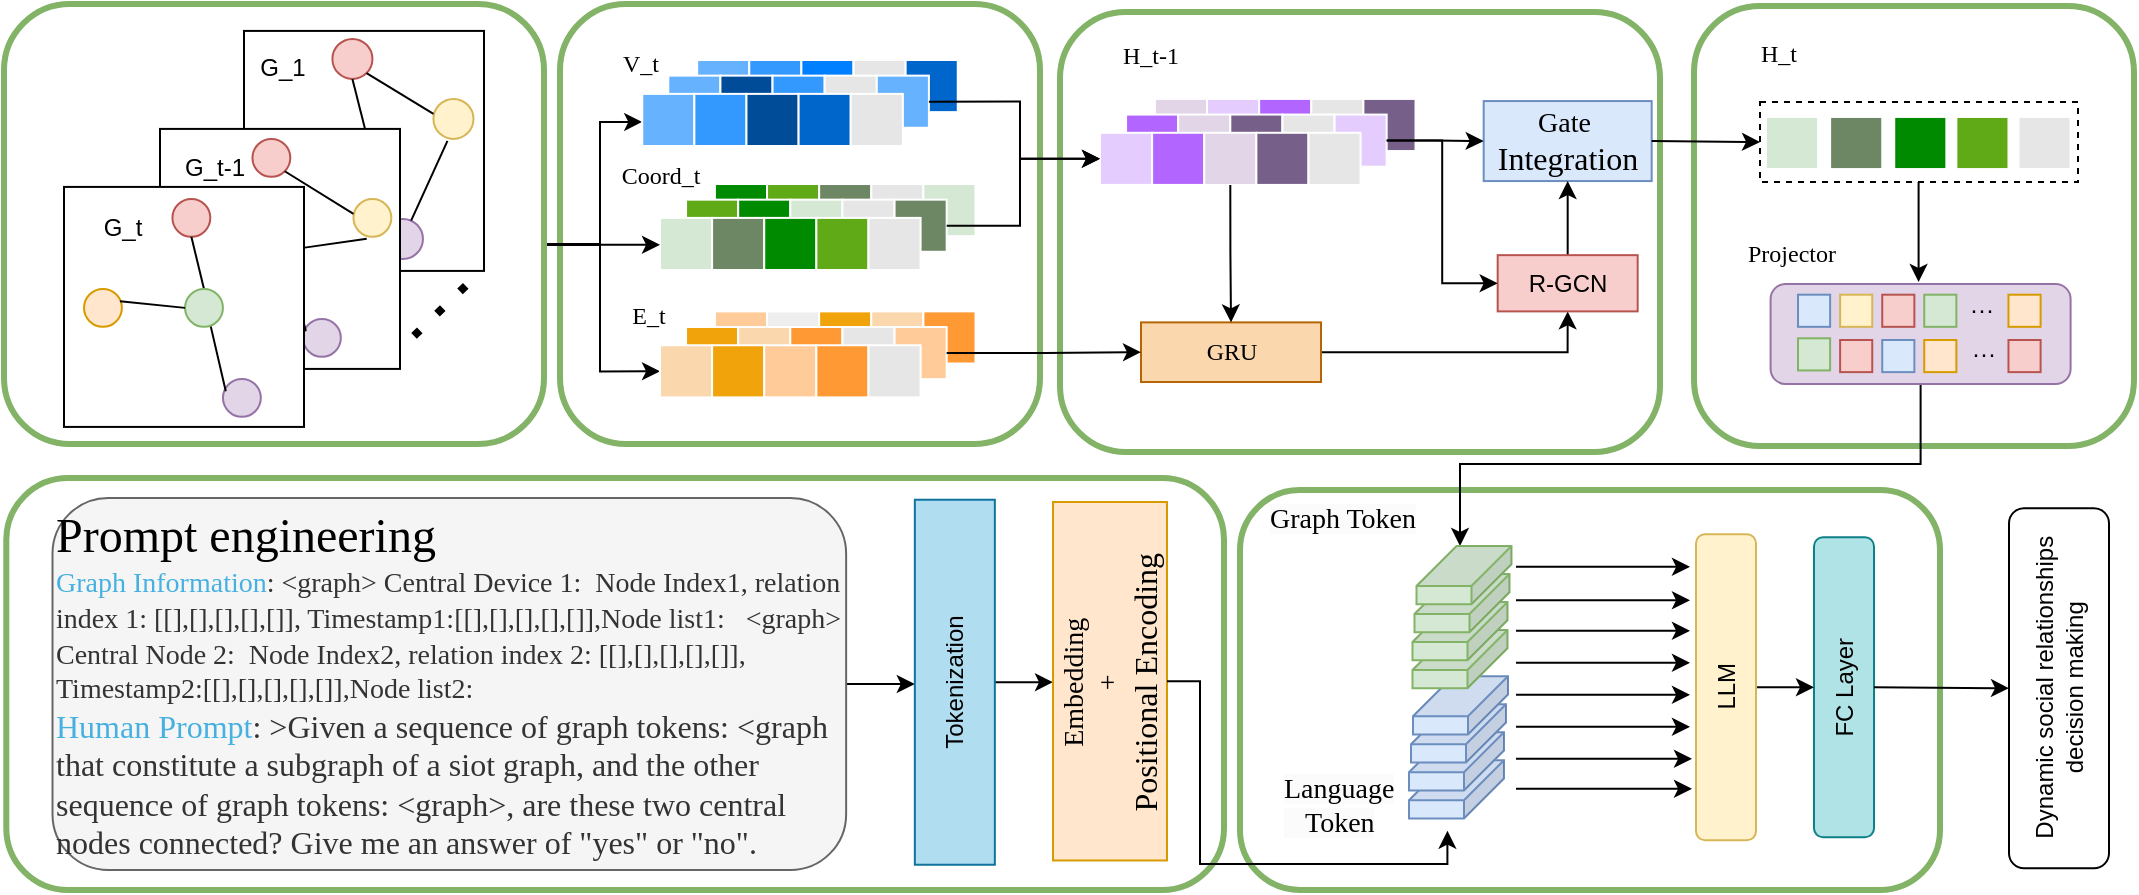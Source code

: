 <mxfile version="26.0.6">
  <diagram name="第 1 页 的副本" id="0khR38rxfHfIl87mFsRr">
    <mxGraphModel dx="2291" dy="1588" grid="0" gridSize="10" guides="1" tooltips="1" connect="1" arrows="1" fold="1" page="1" pageScale="1" pageWidth="1169" pageHeight="827" background="#ffffff" math="0" shadow="0">
      <root>
        <mxCell id="vZTbQPiU3WBW6ycrlbHg-0" />
        <mxCell id="vZTbQPiU3WBW6ycrlbHg-1" parent="vZTbQPiU3WBW6ycrlbHg-0" />
        <mxCell id="27Euwgu-JXWtEfiwbm5T-0" value="" style="shape=cube;whiteSpace=wrap;html=1;boundedLbl=1;backgroundOutline=1;darkOpacity=0.05;darkOpacity2=0.1;flipH=1;fillColor=#dae8fc;strokeColor=#6c8ebf;" vertex="1" parent="vZTbQPiU3WBW6ycrlbHg-1">
          <mxGeometry x="-415.5" y="-201.88" width="47.5" height="29.12" as="geometry" />
        </mxCell>
        <mxCell id="27Euwgu-JXWtEfiwbm5T-1" value="" style="shape=cube;whiteSpace=wrap;html=1;boundedLbl=1;backgroundOutline=1;darkOpacity=0.05;darkOpacity2=0.1;flipH=1;fillColor=#dae8fc;strokeColor=#6c8ebf;" vertex="1" parent="vZTbQPiU3WBW6ycrlbHg-1">
          <mxGeometry x="-415.5" y="-215.88" width="47.5" height="29.12" as="geometry" />
        </mxCell>
        <mxCell id="27Euwgu-JXWtEfiwbm5T-2" value="" style="shape=cube;whiteSpace=wrap;html=1;boundedLbl=1;backgroundOutline=1;darkOpacity=0.05;darkOpacity2=0.1;flipH=1;fillColor=#dae8fc;strokeColor=#6c8ebf;" vertex="1" parent="vZTbQPiU3WBW6ycrlbHg-1">
          <mxGeometry x="-414.5" y="-229.88" width="47.5" height="29.12" as="geometry" />
        </mxCell>
        <mxCell id="27Euwgu-JXWtEfiwbm5T-3" value="" style="shape=cube;whiteSpace=wrap;html=1;boundedLbl=1;backgroundOutline=1;darkOpacity=0.05;darkOpacity2=0.1;flipH=1;fillColor=#dae8fc;strokeColor=#6c8ebf;" vertex="1" parent="vZTbQPiU3WBW6ycrlbHg-1">
          <mxGeometry x="-413.5" y="-243.88" width="47.5" height="29.12" as="geometry" />
        </mxCell>
        <mxCell id="27Euwgu-JXWtEfiwbm5T-4" value="" style="rounded=1;whiteSpace=wrap;html=1;fillColor=none;strokeColor=#82b366;strokeWidth=3;" vertex="1" parent="vZTbQPiU3WBW6ycrlbHg-1">
          <mxGeometry x="-500" y="-337" width="350" height="200" as="geometry" />
        </mxCell>
        <mxCell id="27Euwgu-JXWtEfiwbm5T-5" value="" style="shape=cube;whiteSpace=wrap;html=1;boundedLbl=1;backgroundOutline=1;darkOpacity=0.05;darkOpacity2=0.1;flipH=1;fillColor=#d5e8d4;strokeColor=#82b366;" vertex="1" parent="vZTbQPiU3WBW6ycrlbHg-1">
          <mxGeometry x="-413.75" y="-267" width="47.5" height="29.12" as="geometry" />
        </mxCell>
        <mxCell id="27Euwgu-JXWtEfiwbm5T-6" value="" style="shape=cube;whiteSpace=wrap;html=1;boundedLbl=1;backgroundOutline=1;darkOpacity=0.05;darkOpacity2=0.1;flipH=1;fillColor=#d5e8d4;strokeColor=#82b366;" vertex="1" parent="vZTbQPiU3WBW6ycrlbHg-1">
          <mxGeometry x="-413.75" y="-281" width="47.5" height="29.12" as="geometry" />
        </mxCell>
        <mxCell id="27Euwgu-JXWtEfiwbm5T-7" value="" style="shape=cube;whiteSpace=wrap;html=1;boundedLbl=1;backgroundOutline=1;darkOpacity=0.05;darkOpacity2=0.1;flipH=1;fillColor=#d5e8d4;strokeColor=#82b366;" vertex="1" parent="vZTbQPiU3WBW6ycrlbHg-1">
          <mxGeometry x="-412.75" y="-295" width="47.5" height="29.12" as="geometry" />
        </mxCell>
        <mxCell id="27Euwgu-JXWtEfiwbm5T-8" value="" style="rounded=1;whiteSpace=wrap;html=1;fillColor=none;strokeColor=#82b366;strokeWidth=3;" vertex="1" parent="vZTbQPiU3WBW6ycrlbHg-1">
          <mxGeometry x="-273" y="-579" width="220" height="220" as="geometry" />
        </mxCell>
        <mxCell id="27Euwgu-JXWtEfiwbm5T-9" value="" style="rounded=1;whiteSpace=wrap;html=1;fillColor=none;strokeColor=#82b366;strokeWidth=3;" vertex="1" parent="vZTbQPiU3WBW6ycrlbHg-1">
          <mxGeometry x="-590" y="-576" width="300" height="220" as="geometry" />
        </mxCell>
        <mxCell id="27Euwgu-JXWtEfiwbm5T-10" value="" style="rounded=1;whiteSpace=wrap;html=1;fillColor=none;strokeColor=#82b366;strokeWidth=3;" vertex="1" parent="vZTbQPiU3WBW6ycrlbHg-1">
          <mxGeometry x="-840" y="-580" width="240" height="220" as="geometry" />
        </mxCell>
        <mxCell id="27Euwgu-JXWtEfiwbm5T-11" value="" style="rounded=0;whiteSpace=wrap;html=1;dashed=1;" vertex="1" parent="vZTbQPiU3WBW6ycrlbHg-1">
          <mxGeometry x="-240" y="-531" width="159" height="40" as="geometry" />
        </mxCell>
        <mxCell id="27Euwgu-JXWtEfiwbm5T-12" value="" style="rounded=1;whiteSpace=wrap;html=1;fillColor=none;strokeColor=#82b366;strokeWidth=3;" vertex="1" parent="vZTbQPiU3WBW6ycrlbHg-1">
          <mxGeometry x="-1116.85" y="-343" width="608.85" height="206" as="geometry" />
        </mxCell>
        <mxCell id="27Euwgu-JXWtEfiwbm5T-13" style="edgeStyle=orthogonalEdgeStyle;rounded=0;orthogonalLoop=1;jettySize=auto;html=1;exitX=1;exitY=0.5;exitDx=0;exitDy=0;entryX=0;entryY=0.5;entryDx=0;entryDy=0;" edge="1" parent="vZTbQPiU3WBW6ycrlbHg-1">
          <mxGeometry relative="1" as="geometry">
            <mxPoint x="-848" y="-459.51" as="sourcePoint" />
            <mxPoint x="-798.88" y="-521.03" as="targetPoint" />
            <Array as="points">
              <mxPoint x="-820" y="-459" />
              <mxPoint x="-820" y="-521" />
            </Array>
          </mxGeometry>
        </mxCell>
        <mxCell id="27Euwgu-JXWtEfiwbm5T-14" style="edgeStyle=orthogonalEdgeStyle;rounded=0;orthogonalLoop=1;jettySize=auto;html=1;exitX=1;exitY=0.5;exitDx=0;exitDy=0;entryX=0;entryY=0.5;entryDx=0;entryDy=0;" edge="1" parent="vZTbQPiU3WBW6ycrlbHg-1" source="27Euwgu-JXWtEfiwbm5T-15" target="27Euwgu-JXWtEfiwbm5T-137">
          <mxGeometry relative="1" as="geometry">
            <Array as="points">
              <mxPoint x="-848" y="-460" />
              <mxPoint x="-820" y="-460" />
              <mxPoint x="-820" y="-396" />
            </Array>
          </mxGeometry>
        </mxCell>
        <mxCell id="27Euwgu-JXWtEfiwbm5T-15" value="" style="rounded=1;whiteSpace=wrap;html=1;fillColor=none;strokeColor=#82b366;strokeWidth=3;" vertex="1" parent="vZTbQPiU3WBW6ycrlbHg-1">
          <mxGeometry x="-1118" y="-580" width="270" height="220" as="geometry" />
        </mxCell>
        <mxCell id="27Euwgu-JXWtEfiwbm5T-16" value="&lt;font face=&quot;Times New Roman&quot;&gt;Coord_t&lt;/font&gt;" style="text;html=1;align=center;verticalAlign=middle;resizable=0;points=[];autosize=1;strokeColor=none;fillColor=none;" vertex="1" parent="vZTbQPiU3WBW6ycrlbHg-1">
          <mxGeometry x="-820" y="-509" width="60" height="30" as="geometry" />
        </mxCell>
        <mxCell id="27Euwgu-JXWtEfiwbm5T-17" value="&lt;font style=&quot;font-size: 14px;&quot; face=&quot;Times New Roman&quot;&gt;Gate&amp;nbsp;&lt;/font&gt;&lt;div&gt;&lt;font size=&quot;3&quot; face=&quot;Times New Roman&quot;&gt;Integration&lt;/font&gt;&lt;/div&gt;" style="rounded=0;whiteSpace=wrap;html=1;fillColor=#dae8fc;strokeColor=#6c8ebf;" vertex="1" parent="vZTbQPiU3WBW6ycrlbHg-1">
          <mxGeometry x="-378.16" y="-531.47" width="84" height="40" as="geometry" />
        </mxCell>
        <mxCell id="27Euwgu-JXWtEfiwbm5T-18" style="edgeStyle=orthogonalEdgeStyle;rounded=0;orthogonalLoop=1;jettySize=auto;html=1;exitX=1;exitY=0.5;exitDx=0;exitDy=0;entryX=0.5;entryY=1;entryDx=0;entryDy=0;" edge="1" parent="vZTbQPiU3WBW6ycrlbHg-1" source="27Euwgu-JXWtEfiwbm5T-19" target="27Euwgu-JXWtEfiwbm5T-61">
          <mxGeometry relative="1" as="geometry" />
        </mxCell>
        <mxCell id="27Euwgu-JXWtEfiwbm5T-19" value="&lt;font face=&quot;Times New Roman&quot;&gt;GRU&lt;/font&gt;" style="rounded=0;whiteSpace=wrap;html=1;fillColor=#fad7ac;strokeColor=#b46504;" vertex="1" parent="vZTbQPiU3WBW6ycrlbHg-1">
          <mxGeometry x="-549.5" y="-420.81" width="90" height="29.81" as="geometry" />
        </mxCell>
        <mxCell id="27Euwgu-JXWtEfiwbm5T-20" value="" style="group" vertex="1" connectable="0" parent="vZTbQPiU3WBW6ycrlbHg-1">
          <mxGeometry x="-1000" y="-562.54" width="120" height="210" as="geometry" />
        </mxCell>
        <mxCell id="27Euwgu-JXWtEfiwbm5T-21" value="" style="rounded=0;whiteSpace=wrap;html=1;" vertex="1" parent="27Euwgu-JXWtEfiwbm5T-20">
          <mxGeometry x="2" y="-4" width="120" height="120" as="geometry" />
        </mxCell>
        <mxCell id="27Euwgu-JXWtEfiwbm5T-22" value="" style="ellipse;whiteSpace=wrap;html=1;aspect=fixed;fillColor=#ffe6cc;strokeColor=#d79b00;" vertex="1" parent="27Euwgu-JXWtEfiwbm5T-20">
          <mxGeometry x="2" y="45" width="20" height="20" as="geometry" />
        </mxCell>
        <mxCell id="27Euwgu-JXWtEfiwbm5T-23" value="" style="ellipse;whiteSpace=wrap;html=1;aspect=fixed;fillColor=#e1d5e7;strokeColor=#9673a6;" vertex="1" parent="27Euwgu-JXWtEfiwbm5T-20">
          <mxGeometry x="71.474" y="90" width="20" height="20" as="geometry" />
        </mxCell>
        <mxCell id="27Euwgu-JXWtEfiwbm5T-24" value="" style="ellipse;whiteSpace=wrap;html=1;aspect=fixed;fillColor=#fff2cc;strokeColor=#d6b656;" vertex="1" parent="27Euwgu-JXWtEfiwbm5T-20">
          <mxGeometry x="96.737" y="30" width="20" height="20" as="geometry" />
        </mxCell>
        <mxCell id="27Euwgu-JXWtEfiwbm5T-25" value="" style="ellipse;whiteSpace=wrap;html=1;aspect=fixed;fillColor=#f8cecc;strokeColor=#b85450;" vertex="1" parent="27Euwgu-JXWtEfiwbm5T-20">
          <mxGeometry x="46.211" width="20" height="20" as="geometry" />
        </mxCell>
        <mxCell id="27Euwgu-JXWtEfiwbm5T-26" value="" style="endArrow=none;html=1;rounded=0;exitX=0.35;exitY=1.05;exitDx=0;exitDy=0;exitPerimeter=0;" edge="1" parent="27Euwgu-JXWtEfiwbm5T-20" source="27Euwgu-JXWtEfiwbm5T-24" target="27Euwgu-JXWtEfiwbm5T-23">
          <mxGeometry width="50" height="50" relative="1" as="geometry">
            <mxPoint x="100.526" y="55.5" as="sourcePoint" />
            <mxPoint x="147.263" y="52.5" as="targetPoint" />
          </mxGeometry>
        </mxCell>
        <mxCell id="27Euwgu-JXWtEfiwbm5T-27" value="" style="endArrow=none;html=1;rounded=0;exitX=1;exitY=1;exitDx=0;exitDy=0;" edge="1" parent="27Euwgu-JXWtEfiwbm5T-20" source="27Euwgu-JXWtEfiwbm5T-25">
          <mxGeometry width="50" height="50" relative="1" as="geometry">
            <mxPoint x="115.684" y="90" as="sourcePoint" />
            <mxPoint x="96.737" y="37.5" as="targetPoint" />
          </mxGeometry>
        </mxCell>
        <mxCell id="27Euwgu-JXWtEfiwbm5T-28" value="" style="endArrow=none;html=1;rounded=0;exitX=1;exitY=0.5;exitDx=0;exitDy=0;entryX=0.075;entryY=0.325;entryDx=0;entryDy=0;entryPerimeter=0;" edge="1" parent="27Euwgu-JXWtEfiwbm5T-20" source="27Euwgu-JXWtEfiwbm5T-22" target="27Euwgu-JXWtEfiwbm5T-23">
          <mxGeometry width="50" height="50" relative="1" as="geometry">
            <mxPoint x="115.684" y="90" as="sourcePoint" />
            <mxPoint x="147.263" y="52.5" as="targetPoint" />
          </mxGeometry>
        </mxCell>
        <mxCell id="27Euwgu-JXWtEfiwbm5T-29" value="" style="ellipse;whiteSpace=wrap;html=1;aspect=fixed;fillColor=#d5e8d4;strokeColor=#82b366;" vertex="1" parent="27Euwgu-JXWtEfiwbm5T-20">
          <mxGeometry x="52.526" y="45" width="20" height="20" as="geometry" />
        </mxCell>
        <mxCell id="27Euwgu-JXWtEfiwbm5T-30" value="" style="endArrow=none;html=1;rounded=0;exitX=0.5;exitY=1;exitDx=0;exitDy=0;entryX=0.5;entryY=0;entryDx=0;entryDy=0;" edge="1" parent="27Euwgu-JXWtEfiwbm5T-20" source="27Euwgu-JXWtEfiwbm5T-25" target="27Euwgu-JXWtEfiwbm5T-29">
          <mxGeometry width="50" height="50" relative="1" as="geometry">
            <mxPoint x="52.526" y="210" as="sourcePoint" />
            <mxPoint x="84.105" y="172.5" as="targetPoint" />
          </mxGeometry>
        </mxCell>
        <mxCell id="27Euwgu-JXWtEfiwbm5T-31" value="G_1" style="text;html=1;align=center;verticalAlign=middle;resizable=0;points=[];autosize=1;strokeColor=none;fillColor=none;" vertex="1" parent="27Euwgu-JXWtEfiwbm5T-20">
          <mxGeometry x="-3.79" width="50" height="30" as="geometry" />
        </mxCell>
        <mxCell id="27Euwgu-JXWtEfiwbm5T-32" value="" style="group" vertex="1" connectable="0" parent="vZTbQPiU3WBW6ycrlbHg-1">
          <mxGeometry x="-1040" y="-512.54" width="139.47" height="159.47" as="geometry" />
        </mxCell>
        <mxCell id="27Euwgu-JXWtEfiwbm5T-33" value="" style="rounded=0;whiteSpace=wrap;html=1;" vertex="1" parent="27Euwgu-JXWtEfiwbm5T-32">
          <mxGeometry y="-5" width="120" height="120" as="geometry" />
        </mxCell>
        <mxCell id="27Euwgu-JXWtEfiwbm5T-34" value="" style="ellipse;whiteSpace=wrap;html=1;aspect=fixed;fillColor=#e1d5e7;strokeColor=#9673a6;" vertex="1" parent="27Euwgu-JXWtEfiwbm5T-32">
          <mxGeometry x="71.474" y="90" width="18.947" height="18.947" as="geometry" />
        </mxCell>
        <mxCell id="27Euwgu-JXWtEfiwbm5T-35" value="" style="ellipse;whiteSpace=wrap;html=1;aspect=fixed;fillColor=#fff2cc;strokeColor=#d6b656;" vertex="1" parent="27Euwgu-JXWtEfiwbm5T-32">
          <mxGeometry x="96.737" y="30" width="18.947" height="18.947" as="geometry" />
        </mxCell>
        <mxCell id="27Euwgu-JXWtEfiwbm5T-36" value="" style="ellipse;whiteSpace=wrap;html=1;aspect=fixed;fillColor=#f8cecc;strokeColor=#b85450;" vertex="1" parent="27Euwgu-JXWtEfiwbm5T-32">
          <mxGeometry x="46.211" width="18.947" height="18.947" as="geometry" />
        </mxCell>
        <mxCell id="27Euwgu-JXWtEfiwbm5T-37" value="" style="endArrow=none;html=1;rounded=0;exitX=0.35;exitY=1.05;exitDx=0;exitDy=0;exitPerimeter=0;entryX=1;entryY=0.5;entryDx=0;entryDy=0;" edge="1" parent="27Euwgu-JXWtEfiwbm5T-32" source="27Euwgu-JXWtEfiwbm5T-35" target="27Euwgu-JXWtEfiwbm5T-40">
          <mxGeometry width="50" height="50" relative="1" as="geometry">
            <mxPoint x="100.526" y="55.5" as="sourcePoint" />
            <mxPoint x="147.263" y="52.5" as="targetPoint" />
          </mxGeometry>
        </mxCell>
        <mxCell id="27Euwgu-JXWtEfiwbm5T-38" value="" style="endArrow=none;html=1;rounded=0;exitX=1;exitY=1;exitDx=0;exitDy=0;" edge="1" parent="27Euwgu-JXWtEfiwbm5T-32" source="27Euwgu-JXWtEfiwbm5T-36">
          <mxGeometry width="50" height="50" relative="1" as="geometry">
            <mxPoint x="115.684" y="90" as="sourcePoint" />
            <mxPoint x="96.737" y="37.5" as="targetPoint" />
          </mxGeometry>
        </mxCell>
        <mxCell id="27Euwgu-JXWtEfiwbm5T-39" value="" style="endArrow=none;html=1;rounded=0;exitX=0.675;exitY=0.975;exitDx=0;exitDy=0;entryX=0.075;entryY=0.325;entryDx=0;entryDy=0;entryPerimeter=0;exitPerimeter=0;" edge="1" parent="27Euwgu-JXWtEfiwbm5T-32" source="27Euwgu-JXWtEfiwbm5T-40" target="27Euwgu-JXWtEfiwbm5T-34">
          <mxGeometry width="50" height="50" relative="1" as="geometry">
            <mxPoint x="115.684" y="90" as="sourcePoint" />
            <mxPoint x="147.263" y="52.5" as="targetPoint" />
          </mxGeometry>
        </mxCell>
        <mxCell id="27Euwgu-JXWtEfiwbm5T-40" value="" style="ellipse;whiteSpace=wrap;html=1;aspect=fixed;fillColor=#d5e8d4;strokeColor=#82b366;" vertex="1" parent="27Euwgu-JXWtEfiwbm5T-32">
          <mxGeometry x="52.526" y="45" width="18.947" height="18.947" as="geometry" />
        </mxCell>
        <mxCell id="27Euwgu-JXWtEfiwbm5T-41" value="G_t-1" style="text;html=1;align=center;verticalAlign=middle;resizable=0;points=[];autosize=1;strokeColor=none;fillColor=none;" vertex="1" parent="27Euwgu-JXWtEfiwbm5T-32">
          <mxGeometry x="2.0" width="50" height="30" as="geometry" />
        </mxCell>
        <mxCell id="27Euwgu-JXWtEfiwbm5T-42" value="" style="rounded=0;whiteSpace=wrap;html=1;" vertex="1" parent="vZTbQPiU3WBW6ycrlbHg-1">
          <mxGeometry x="-1088" y="-488.54" width="120" height="120" as="geometry" />
        </mxCell>
        <mxCell id="27Euwgu-JXWtEfiwbm5T-43" value="" style="ellipse;whiteSpace=wrap;html=1;aspect=fixed;fillColor=#ffe6cc;strokeColor=#d79b00;" vertex="1" parent="vZTbQPiU3WBW6ycrlbHg-1">
          <mxGeometry x="-1078" y="-437.54" width="18.947" height="18.947" as="geometry" />
        </mxCell>
        <mxCell id="27Euwgu-JXWtEfiwbm5T-44" value="" style="ellipse;whiteSpace=wrap;html=1;aspect=fixed;fillColor=#e1d5e7;strokeColor=#9673a6;" vertex="1" parent="vZTbQPiU3WBW6ycrlbHg-1">
          <mxGeometry x="-1008.526" y="-392.54" width="18.947" height="18.947" as="geometry" />
        </mxCell>
        <mxCell id="27Euwgu-JXWtEfiwbm5T-45" value="" style="ellipse;whiteSpace=wrap;html=1;aspect=fixed;fillColor=#f8cecc;strokeColor=#b85450;" vertex="1" parent="vZTbQPiU3WBW6ycrlbHg-1">
          <mxGeometry x="-1033.789" y="-482.54" width="18.947" height="18.947" as="geometry" />
        </mxCell>
        <mxCell id="27Euwgu-JXWtEfiwbm5T-46" value="" style="endArrow=none;html=1;rounded=0;exitX=0.5;exitY=1;exitDx=0;exitDy=0;entryX=0.5;entryY=0;entryDx=0;entryDy=0;" edge="1" parent="vZTbQPiU3WBW6ycrlbHg-1" source="27Euwgu-JXWtEfiwbm5T-45" target="27Euwgu-JXWtEfiwbm5T-48">
          <mxGeometry width="50" height="50" relative="1" as="geometry">
            <mxPoint x="-964.316" y="-392.54" as="sourcePoint" />
            <mxPoint x="-1018" y="-442.54" as="targetPoint" />
          </mxGeometry>
        </mxCell>
        <mxCell id="27Euwgu-JXWtEfiwbm5T-47" value="" style="endArrow=none;html=1;rounded=0;exitX=0.675;exitY=0.975;exitDx=0;exitDy=0;entryX=0.075;entryY=0.325;entryDx=0;entryDy=0;entryPerimeter=0;exitPerimeter=0;" edge="1" parent="vZTbQPiU3WBW6ycrlbHg-1" source="27Euwgu-JXWtEfiwbm5T-48" target="27Euwgu-JXWtEfiwbm5T-44">
          <mxGeometry width="50" height="50" relative="1" as="geometry">
            <mxPoint x="-964.316" y="-392.54" as="sourcePoint" />
            <mxPoint x="-932.737" y="-430.04" as="targetPoint" />
          </mxGeometry>
        </mxCell>
        <mxCell id="27Euwgu-JXWtEfiwbm5T-48" value="" style="ellipse;whiteSpace=wrap;html=1;aspect=fixed;fillColor=#d5e8d4;strokeColor=#82b366;" vertex="1" parent="vZTbQPiU3WBW6ycrlbHg-1">
          <mxGeometry x="-1027.474" y="-437.54" width="18.947" height="18.947" as="geometry" />
        </mxCell>
        <mxCell id="27Euwgu-JXWtEfiwbm5T-49" value="" style="endArrow=none;html=1;rounded=0;exitX=0.95;exitY=0.325;exitDx=0;exitDy=0;entryX=0;entryY=0.5;entryDx=0;entryDy=0;exitPerimeter=0;" edge="1" parent="vZTbQPiU3WBW6ycrlbHg-1" source="27Euwgu-JXWtEfiwbm5T-43" target="27Euwgu-JXWtEfiwbm5T-48">
          <mxGeometry width="50" height="50" relative="1" as="geometry">
            <mxPoint x="-1027.474" y="-272.54" as="sourcePoint" />
            <mxPoint x="-995.895" y="-310.04" as="targetPoint" />
          </mxGeometry>
        </mxCell>
        <mxCell id="27Euwgu-JXWtEfiwbm5T-50" value="G_t" style="text;html=1;align=center;verticalAlign=middle;resizable=0;points=[];autosize=1;strokeColor=none;fillColor=none;" vertex="1" parent="vZTbQPiU3WBW6ycrlbHg-1">
          <mxGeometry x="-1078.79" y="-482.54" width="40" height="30" as="geometry" />
        </mxCell>
        <mxCell id="27Euwgu-JXWtEfiwbm5T-51" value="" style="endArrow=none;dashed=1;html=1;dashPattern=1 3;strokeWidth=4;rounded=0;fontSize=14;" edge="1" parent="vZTbQPiU3WBW6ycrlbHg-1">
          <mxGeometry width="50" height="50" relative="1" as="geometry">
            <mxPoint x="-913" y="-414.08" as="sourcePoint" />
            <mxPoint x="-880" y="-446" as="targetPoint" />
          </mxGeometry>
        </mxCell>
        <mxCell id="27Euwgu-JXWtEfiwbm5T-52" style="edgeStyle=orthogonalEdgeStyle;rounded=0;orthogonalLoop=1;jettySize=auto;html=1;exitX=0.5;exitY=1;exitDx=0;exitDy=0;" edge="1" parent="vZTbQPiU3WBW6ycrlbHg-1" source="27Euwgu-JXWtEfiwbm5T-53">
          <mxGeometry relative="1" as="geometry">
            <mxPoint x="-390" y="-309" as="targetPoint" />
            <Array as="points">
              <mxPoint x="-160" y="-350" />
              <mxPoint x="-390" y="-350" />
            </Array>
          </mxGeometry>
        </mxCell>
        <mxCell id="27Euwgu-JXWtEfiwbm5T-53" value="" style="rounded=1;whiteSpace=wrap;html=1;fillColor=#e1d5e7;strokeColor=#9673a6;" vertex="1" parent="vZTbQPiU3WBW6ycrlbHg-1">
          <mxGeometry x="-234.7" y="-440" width="150" height="50" as="geometry" />
        </mxCell>
        <mxCell id="27Euwgu-JXWtEfiwbm5T-54" style="edgeStyle=orthogonalEdgeStyle;rounded=0;orthogonalLoop=1;jettySize=auto;html=1;exitX=1;exitY=0.5;exitDx=0;exitDy=0;entryX=0.5;entryY=0;entryDx=0;entryDy=0;" edge="1" parent="vZTbQPiU3WBW6ycrlbHg-1" source="27Euwgu-JXWtEfiwbm5T-55" target="27Euwgu-JXWtEfiwbm5T-57">
          <mxGeometry relative="1" as="geometry" />
        </mxCell>
        <mxCell id="27Euwgu-JXWtEfiwbm5T-55" value="&lt;p style=&quot;margin-top: 0pt; margin-bottom: 0pt; margin-left: 0in; direction: ltr; unicode-bidi: embed; word-break: normal;&quot;&gt;&lt;font style=&quot;font-size: 14px;&quot;&gt;&lt;font&gt;&lt;span style=&quot;font-family: &amp;quot;Times New Roman&amp;quot;; color: rgb(70, 177, 225);&quot;&gt;&lt;span style=&quot;color: rgb(0, 0, 0); font-size: 24px; text-wrap-mode: nowrap; background-color: transparent;&quot;&gt;Prompt&amp;nbsp;engineering&lt;/span&gt;&lt;/span&gt;&lt;/font&gt;&lt;/font&gt;&lt;/p&gt;&lt;p style=&quot;margin-top: 0pt; margin-bottom: 0pt; margin-left: 0in; direction: ltr; unicode-bidi: embed; word-break: normal;&quot;&gt;&lt;font style=&quot;font-size: 14px;&quot;&gt;&lt;font&gt;&lt;span style=&quot;font-family: &amp;quot;Times New Roman&amp;quot;; color: rgb(70, 177, 225);&quot;&gt;Graph Information&lt;/span&gt;&lt;span style=&quot;font-family: &amp;quot;Times New Roman&amp;quot;;&quot;&gt;: &amp;lt;graph&amp;gt; Central Device 1:&amp;nbsp;&amp;nbsp;Node Index1, relation index 1: [[],[],[],[],[]], Timestamp1:[[],[],[],[],[]],Node list1:&amp;nbsp;&amp;nbsp;&lt;/span&gt;&lt;span style=&quot;font-family: &amp;quot;Times New Roman&amp;quot;;&quot;&gt;&amp;nbsp;&lt;/span&gt;&lt;/font&gt;&lt;span style=&quot;font-family: &amp;quot;Times New Roman&amp;quot;;&quot;&gt;&amp;lt;graph&amp;gt; Central Node 2:&lt;/span&gt;&lt;span style=&quot;font-family: &amp;quot;Times New Roman&amp;quot;;&quot;&gt;&amp;nbsp;&lt;/span&gt;&lt;span style=&quot;font-family: &amp;quot;Times New Roman&amp;quot;;&quot;&gt;&amp;nbsp;&lt;/span&gt;&lt;span style=&quot;font-family: &amp;quot;Times New Roman&amp;quot;;&quot;&gt;Node Index2, relation index 2: [[],[],[],[],[]], Timestamp2:[[],[],[],[],[]],Node list2:&lt;/span&gt;&lt;span style=&quot;font-family: &amp;quot;Times New Roman&amp;quot;;&quot;&gt;&amp;nbsp;&lt;/span&gt;&lt;/font&gt;&lt;/p&gt;&lt;p style=&quot;margin-top: 0pt; margin-bottom: 0pt; margin-left: 0in; direction: ltr; unicode-bidi: embed; word-break: normal;&quot;&gt;&lt;font size=&quot;3&quot;&gt;&lt;span style=&quot;font-family: &amp;quot;Times New Roman&amp;quot;; color: rgb(70, 177, 225);&quot;&gt;Human Prompt&lt;/span&gt;&lt;span style=&quot;font-family: &amp;quot;Times New Roman&amp;quot;;&quot;&gt;: &amp;gt;Given a sequence of graph tokens: &amp;lt;graph that constitute a subgraph of a&amp;nbsp;&lt;/span&gt;&lt;span style=&quot;font-family: &amp;quot;Times New Roman&amp;quot;;&quot;&gt;siot&lt;/span&gt;&lt;span style=&quot;font-family: &amp;quot;Times New Roman&amp;quot;;&quot;&gt;&amp;nbsp;graph, and the other sequence of graph tokens: &amp;lt;graph&amp;gt;, are these two central nodes connected? Give me an answer of &quot;yes&quot; or &quot;no&quot;.&lt;/span&gt;&lt;/font&gt;&lt;/p&gt;" style="rounded=1;whiteSpace=wrap;html=1;fillColor=#f5f5f5;strokeColor=#666666;fontColor=#333333;align=left;verticalAlign=middle;" vertex="1" parent="vZTbQPiU3WBW6ycrlbHg-1">
          <mxGeometry x="-1093.75" y="-333" width="396.82" height="186" as="geometry" />
        </mxCell>
        <mxCell id="27Euwgu-JXWtEfiwbm5T-56" style="edgeStyle=orthogonalEdgeStyle;rounded=0;orthogonalLoop=1;jettySize=auto;html=1;exitX=0.5;exitY=1;exitDx=0;exitDy=0;entryX=0.5;entryY=0;entryDx=0;entryDy=0;" edge="1" parent="vZTbQPiU3WBW6ycrlbHg-1" source="27Euwgu-JXWtEfiwbm5T-57" target="27Euwgu-JXWtEfiwbm5T-58">
          <mxGeometry relative="1" as="geometry" />
        </mxCell>
        <mxCell id="27Euwgu-JXWtEfiwbm5T-57" value="Tokenization" style="rounded=0;whiteSpace=wrap;html=1;rotation=-90;fillColor=#b1ddf0;strokeColor=#10739e;" vertex="1" parent="vZTbQPiU3WBW6ycrlbHg-1">
          <mxGeometry x="-733.83" y="-260.88" width="182.5" height="40" as="geometry" />
        </mxCell>
        <mxCell id="27Euwgu-JXWtEfiwbm5T-58" value="&lt;font style=&quot;font-size: 14px;&quot; face=&quot;Times New Roman&quot;&gt;Embedding&lt;/font&gt;&lt;div&gt;&lt;font style=&quot;font-size: 14px;&quot; face=&quot;Times New Roman&quot;&gt;+&lt;/font&gt;&lt;/div&gt;&lt;div&gt;&lt;font size=&quot;3&quot; face=&quot;Times New Roman&quot;&gt;Positional Encoding&lt;/font&gt;&lt;/div&gt;" style="rounded=0;whiteSpace=wrap;html=1;rotation=-90;fillColor=#ffe6cc;strokeColor=#d79b00;" vertex="1" parent="vZTbQPiU3WBW6ycrlbHg-1">
          <mxGeometry x="-654.62" y="-269.89" width="179.24" height="57.01" as="geometry" />
        </mxCell>
        <mxCell id="27Euwgu-JXWtEfiwbm5T-59" value="" style="endArrow=classic;html=1;rounded=0;exitX=1;exitY=0.5;exitDx=0;exitDy=0;entryX=0;entryY=0.5;entryDx=0;entryDy=0;" edge="1" parent="vZTbQPiU3WBW6ycrlbHg-1" source="27Euwgu-JXWtEfiwbm5T-17" target="27Euwgu-JXWtEfiwbm5T-11">
          <mxGeometry width="50" height="50" relative="1" as="geometry">
            <mxPoint x="-81" y="-526" as="sourcePoint" />
            <mxPoint x="-180" y="-543" as="targetPoint" />
          </mxGeometry>
        </mxCell>
        <mxCell id="27Euwgu-JXWtEfiwbm5T-60" style="edgeStyle=orthogonalEdgeStyle;rounded=0;orthogonalLoop=1;jettySize=auto;html=1;exitX=0.5;exitY=0;exitDx=0;exitDy=0;entryX=0.5;entryY=1;entryDx=0;entryDy=0;" edge="1" parent="vZTbQPiU3WBW6ycrlbHg-1" source="27Euwgu-JXWtEfiwbm5T-61" target="27Euwgu-JXWtEfiwbm5T-17">
          <mxGeometry relative="1" as="geometry" />
        </mxCell>
        <mxCell id="27Euwgu-JXWtEfiwbm5T-61" value="R-GCN" style="rounded=0;whiteSpace=wrap;html=1;fillColor=#f8cecc;strokeColor=#b85450;" vertex="1" parent="vZTbQPiU3WBW6ycrlbHg-1">
          <mxGeometry x="-371.16" y="-454.42" width="70" height="28.11" as="geometry" />
        </mxCell>
        <mxCell id="27Euwgu-JXWtEfiwbm5T-62" value="FC Layer" style="rounded=1;whiteSpace=wrap;html=1;fillColor=#b0e3e6;strokeColor=#0e8088;rotation=-90;" vertex="1" parent="vZTbQPiU3WBW6ycrlbHg-1">
          <mxGeometry x="-273" y="-253.38" width="150" height="30" as="geometry" />
        </mxCell>
        <mxCell id="27Euwgu-JXWtEfiwbm5T-63" value="&lt;font&gt;Dynamic social relationships decision making&lt;/font&gt;" style="rounded=1;whiteSpace=wrap;html=1;fillColor=none;fontSize=12;rotation=-90;" vertex="1" parent="vZTbQPiU3WBW6ycrlbHg-1">
          <mxGeometry x="-180.5" y="-262.88" width="180" height="50" as="geometry" />
        </mxCell>
        <mxCell id="27Euwgu-JXWtEfiwbm5T-64" value="" style="endArrow=classic;html=1;rounded=0;exitX=0.5;exitY=1;exitDx=0;exitDy=0;entryX=0.5;entryY=0;entryDx=0;entryDy=0;" edge="1" parent="vZTbQPiU3WBW6ycrlbHg-1" source="27Euwgu-JXWtEfiwbm5T-62" target="27Euwgu-JXWtEfiwbm5T-63">
          <mxGeometry width="50" height="50" relative="1" as="geometry">
            <mxPoint x="-121" y="-282" as="sourcePoint" />
            <mxPoint x="-60" y="-282" as="targetPoint" />
          </mxGeometry>
        </mxCell>
        <mxCell id="27Euwgu-JXWtEfiwbm5T-65" value="" style="group" vertex="1" connectable="0" parent="vZTbQPiU3WBW6ycrlbHg-1">
          <mxGeometry x="-798.88" y="-552" width="157.76" height="43" as="geometry" />
        </mxCell>
        <mxCell id="27Euwgu-JXWtEfiwbm5T-66" value="" style="whiteSpace=wrap;html=1;aspect=fixed;strokeColor=#FFFFFF;fillColor=#66B2FF;" vertex="1" parent="27Euwgu-JXWtEfiwbm5T-65">
          <mxGeometry x="27.455" width="26.061" height="26.061" as="geometry" />
        </mxCell>
        <mxCell id="27Euwgu-JXWtEfiwbm5T-67" value="" style="whiteSpace=wrap;html=1;aspect=fixed;fillColor=#3399FF;strokeColor=#FFFFFF;" vertex="1" parent="27Euwgu-JXWtEfiwbm5T-65">
          <mxGeometry x="53.516" width="26.061" height="26.061" as="geometry" />
        </mxCell>
        <mxCell id="27Euwgu-JXWtEfiwbm5T-68" style="edgeStyle=orthogonalEdgeStyle;rounded=0;orthogonalLoop=1;jettySize=auto;html=1;exitX=0;exitY=0.75;exitDx=0;exitDy=0;entryX=1;entryY=0.75;entryDx=0;entryDy=0;" edge="1" parent="27Euwgu-JXWtEfiwbm5T-65" source="27Euwgu-JXWtEfiwbm5T-69" target="27Euwgu-JXWtEfiwbm5T-67">
          <mxGeometry relative="1" as="geometry" />
        </mxCell>
        <mxCell id="27Euwgu-JXWtEfiwbm5T-69" value="" style="whiteSpace=wrap;html=1;aspect=fixed;fillColor=#007FFF;strokeColor=#FFFFFF;" vertex="1" parent="27Euwgu-JXWtEfiwbm5T-65">
          <mxGeometry x="79.577" width="26.061" height="26.061" as="geometry" />
        </mxCell>
        <mxCell id="27Euwgu-JXWtEfiwbm5T-70" value="" style="whiteSpace=wrap;html=1;aspect=fixed;fillColor=#E6E6E6;strokeColor=#FFFFFF;" vertex="1" parent="27Euwgu-JXWtEfiwbm5T-65">
          <mxGeometry x="105.638" width="26.061" height="26.061" as="geometry" />
        </mxCell>
        <mxCell id="27Euwgu-JXWtEfiwbm5T-71" value="" style="whiteSpace=wrap;html=1;aspect=fixed;fillColor=#0066CC;strokeColor=#FFFFFF;" vertex="1" parent="27Euwgu-JXWtEfiwbm5T-65">
          <mxGeometry x="131.699" width="26.061" height="26.061" as="geometry" />
        </mxCell>
        <mxCell id="27Euwgu-JXWtEfiwbm5T-72" value="" style="whiteSpace=wrap;html=1;aspect=fixed;strokeColor=#FFFFFF;fillColor=#66B2FF;" vertex="1" parent="27Euwgu-JXWtEfiwbm5T-65">
          <mxGeometry x="13.03" y="7.818" width="26.061" height="26.061" as="geometry" />
        </mxCell>
        <mxCell id="27Euwgu-JXWtEfiwbm5T-73" value="" style="whiteSpace=wrap;html=1;aspect=fixed;fillColor=#004C99;strokeColor=#FFFFFF;" vertex="1" parent="27Euwgu-JXWtEfiwbm5T-65">
          <mxGeometry x="39.091" y="7.818" width="26.061" height="26.061" as="geometry" />
        </mxCell>
        <mxCell id="27Euwgu-JXWtEfiwbm5T-74" style="edgeStyle=orthogonalEdgeStyle;rounded=0;orthogonalLoop=1;jettySize=auto;html=1;exitX=0;exitY=0.75;exitDx=0;exitDy=0;entryX=1;entryY=0.75;entryDx=0;entryDy=0;" edge="1" parent="27Euwgu-JXWtEfiwbm5T-65" source="27Euwgu-JXWtEfiwbm5T-75" target="27Euwgu-JXWtEfiwbm5T-73">
          <mxGeometry relative="1" as="geometry" />
        </mxCell>
        <mxCell id="27Euwgu-JXWtEfiwbm5T-75" value="" style="whiteSpace=wrap;html=1;aspect=fixed;fillColor=#3399FF;strokeColor=#FFFFFF;" vertex="1" parent="27Euwgu-JXWtEfiwbm5T-65">
          <mxGeometry x="65.152" y="7.818" width="26.061" height="26.061" as="geometry" />
        </mxCell>
        <mxCell id="27Euwgu-JXWtEfiwbm5T-76" value="" style="whiteSpace=wrap;html=1;aspect=fixed;fillColor=#E6E6E6;strokeColor=#FFFFFF;" vertex="1" parent="27Euwgu-JXWtEfiwbm5T-65">
          <mxGeometry x="91.213" y="7.818" width="26.061" height="26.061" as="geometry" />
        </mxCell>
        <mxCell id="27Euwgu-JXWtEfiwbm5T-77" value="" style="whiteSpace=wrap;html=1;aspect=fixed;fillColor=#66B2FF;strokeColor=#FFFFFF;" vertex="1" parent="27Euwgu-JXWtEfiwbm5T-65">
          <mxGeometry x="117.274" y="7.818" width="26.061" height="26.061" as="geometry" />
        </mxCell>
        <mxCell id="27Euwgu-JXWtEfiwbm5T-78" value="" style="whiteSpace=wrap;html=1;aspect=fixed;strokeColor=#FFFFFF;fillColor=#66B2FF;" vertex="1" parent="27Euwgu-JXWtEfiwbm5T-65">
          <mxGeometry y="16.939" width="26.061" height="26.061" as="geometry" />
        </mxCell>
        <mxCell id="27Euwgu-JXWtEfiwbm5T-79" value="" style="whiteSpace=wrap;html=1;aspect=fixed;fillColor=#3399FF;strokeColor=#FFFFFF;" vertex="1" parent="27Euwgu-JXWtEfiwbm5T-65">
          <mxGeometry x="26.061" y="16.939" width="26.061" height="26.061" as="geometry" />
        </mxCell>
        <mxCell id="27Euwgu-JXWtEfiwbm5T-80" style="edgeStyle=orthogonalEdgeStyle;rounded=0;orthogonalLoop=1;jettySize=auto;html=1;exitX=0;exitY=0.75;exitDx=0;exitDy=0;entryX=1;entryY=0.75;entryDx=0;entryDy=0;" edge="1" parent="27Euwgu-JXWtEfiwbm5T-65" source="27Euwgu-JXWtEfiwbm5T-81" target="27Euwgu-JXWtEfiwbm5T-79">
          <mxGeometry relative="1" as="geometry" />
        </mxCell>
        <mxCell id="27Euwgu-JXWtEfiwbm5T-81" value="" style="whiteSpace=wrap;html=1;aspect=fixed;fillColor=#004C99;strokeColor=#FFFFFF;" vertex="1" parent="27Euwgu-JXWtEfiwbm5T-65">
          <mxGeometry x="52.122" y="16.939" width="26.061" height="26.061" as="geometry" />
        </mxCell>
        <mxCell id="27Euwgu-JXWtEfiwbm5T-82" value="" style="whiteSpace=wrap;html=1;aspect=fixed;fillColor=#0066CC;strokeColor=#FFFFFF;" vertex="1" parent="27Euwgu-JXWtEfiwbm5T-65">
          <mxGeometry x="78.183" y="16.939" width="26.061" height="26.061" as="geometry" />
        </mxCell>
        <mxCell id="27Euwgu-JXWtEfiwbm5T-83" value="" style="whiteSpace=wrap;html=1;aspect=fixed;fillColor=#E6E6E6;strokeColor=#FFFFFF;" vertex="1" parent="27Euwgu-JXWtEfiwbm5T-65">
          <mxGeometry x="104.244" y="16.939" width="26.061" height="26.061" as="geometry" />
        </mxCell>
        <mxCell id="27Euwgu-JXWtEfiwbm5T-84" value="&lt;font face=&quot;Times New Roman&quot;&gt;V_t&lt;/font&gt;" style="text;html=1;align=center;verticalAlign=middle;resizable=0;points=[];autosize=1;strokeColor=none;fillColor=none;" vertex="1" parent="27Euwgu-JXWtEfiwbm5T-65">
          <mxGeometry x="-21.12" y="-13.06" width="40" height="30" as="geometry" />
        </mxCell>
        <mxCell id="27Euwgu-JXWtEfiwbm5T-85" value="" style="group" vertex="1" connectable="0" parent="vZTbQPiU3WBW6ycrlbHg-1">
          <mxGeometry x="-790" y="-489.99" width="157.76" height="43" as="geometry" />
        </mxCell>
        <mxCell id="27Euwgu-JXWtEfiwbm5T-86" value="" style="whiteSpace=wrap;html=1;aspect=fixed;strokeColor=#FFFFFF;fillColor=#008a00;fontColor=#ffffff;" vertex="1" parent="27Euwgu-JXWtEfiwbm5T-85">
          <mxGeometry x="27.455" width="26.061" height="26.061" as="geometry" />
        </mxCell>
        <mxCell id="27Euwgu-JXWtEfiwbm5T-87" value="" style="whiteSpace=wrap;html=1;aspect=fixed;fillColor=#60a917;strokeColor=#FFFFFF;fontColor=#ffffff;" vertex="1" parent="27Euwgu-JXWtEfiwbm5T-85">
          <mxGeometry x="53.516" width="26.061" height="26.061" as="geometry" />
        </mxCell>
        <mxCell id="27Euwgu-JXWtEfiwbm5T-88" style="edgeStyle=orthogonalEdgeStyle;rounded=0;orthogonalLoop=1;jettySize=auto;html=1;exitX=0;exitY=0.75;exitDx=0;exitDy=0;entryX=1;entryY=0.75;entryDx=0;entryDy=0;" edge="1" parent="27Euwgu-JXWtEfiwbm5T-85" source="27Euwgu-JXWtEfiwbm5T-89" target="27Euwgu-JXWtEfiwbm5T-87">
          <mxGeometry relative="1" as="geometry" />
        </mxCell>
        <mxCell id="27Euwgu-JXWtEfiwbm5T-89" value="" style="whiteSpace=wrap;html=1;aspect=fixed;fillColor=#6d8764;strokeColor=#FFFFFF;fontColor=#ffffff;" vertex="1" parent="27Euwgu-JXWtEfiwbm5T-85">
          <mxGeometry x="79.577" width="26.061" height="26.061" as="geometry" />
        </mxCell>
        <mxCell id="27Euwgu-JXWtEfiwbm5T-90" value="" style="whiteSpace=wrap;html=1;aspect=fixed;fillColor=#E6E6E6;strokeColor=#FFFFFF;" vertex="1" parent="27Euwgu-JXWtEfiwbm5T-85">
          <mxGeometry x="105.638" width="26.061" height="26.061" as="geometry" />
        </mxCell>
        <mxCell id="27Euwgu-JXWtEfiwbm5T-91" value="" style="whiteSpace=wrap;html=1;aspect=fixed;fillColor=#d5e8d4;strokeColor=#FFFFFF;" vertex="1" parent="27Euwgu-JXWtEfiwbm5T-85">
          <mxGeometry x="131.699" width="26.061" height="26.061" as="geometry" />
        </mxCell>
        <mxCell id="27Euwgu-JXWtEfiwbm5T-92" value="" style="whiteSpace=wrap;html=1;aspect=fixed;strokeColor=#FFFFFF;fillColor=#60a917;fontColor=#ffffff;" vertex="1" parent="27Euwgu-JXWtEfiwbm5T-85">
          <mxGeometry x="13.03" y="7.818" width="26.061" height="26.061" as="geometry" />
        </mxCell>
        <mxCell id="27Euwgu-JXWtEfiwbm5T-93" value="" style="whiteSpace=wrap;html=1;aspect=fixed;fillColor=#008a00;strokeColor=#FFFFFF;fontColor=#ffffff;" vertex="1" parent="27Euwgu-JXWtEfiwbm5T-85">
          <mxGeometry x="39.091" y="7.818" width="26.061" height="26.061" as="geometry" />
        </mxCell>
        <mxCell id="27Euwgu-JXWtEfiwbm5T-94" style="edgeStyle=orthogonalEdgeStyle;rounded=0;orthogonalLoop=1;jettySize=auto;html=1;exitX=0;exitY=0.75;exitDx=0;exitDy=0;entryX=1;entryY=0.75;entryDx=0;entryDy=0;" edge="1" parent="27Euwgu-JXWtEfiwbm5T-85" source="27Euwgu-JXWtEfiwbm5T-95" target="27Euwgu-JXWtEfiwbm5T-93">
          <mxGeometry relative="1" as="geometry" />
        </mxCell>
        <mxCell id="27Euwgu-JXWtEfiwbm5T-95" value="" style="whiteSpace=wrap;html=1;aspect=fixed;fillColor=#d5e8d4;strokeColor=#FFFFFF;" vertex="1" parent="27Euwgu-JXWtEfiwbm5T-85">
          <mxGeometry x="65.152" y="7.818" width="26.061" height="26.061" as="geometry" />
        </mxCell>
        <mxCell id="27Euwgu-JXWtEfiwbm5T-96" value="" style="whiteSpace=wrap;html=1;aspect=fixed;fillColor=#E6E6E6;strokeColor=#FFFFFF;" vertex="1" parent="27Euwgu-JXWtEfiwbm5T-85">
          <mxGeometry x="91.213" y="7.818" width="26.061" height="26.061" as="geometry" />
        </mxCell>
        <mxCell id="27Euwgu-JXWtEfiwbm5T-97" value="" style="whiteSpace=wrap;html=1;aspect=fixed;fillColor=#6d8764;strokeColor=#FFFFFF;fontColor=#ffffff;" vertex="1" parent="27Euwgu-JXWtEfiwbm5T-85">
          <mxGeometry x="117.274" y="7.818" width="26.061" height="26.061" as="geometry" />
        </mxCell>
        <mxCell id="27Euwgu-JXWtEfiwbm5T-98" value="" style="whiteSpace=wrap;html=1;aspect=fixed;strokeColor=#FFFFFF;fillColor=#d5e8d4;" vertex="1" parent="27Euwgu-JXWtEfiwbm5T-85">
          <mxGeometry y="16.939" width="26.061" height="26.061" as="geometry" />
        </mxCell>
        <mxCell id="27Euwgu-JXWtEfiwbm5T-99" value="" style="whiteSpace=wrap;html=1;aspect=fixed;fillColor=#6d8764;strokeColor=#FFFFFF;fontColor=#ffffff;" vertex="1" parent="27Euwgu-JXWtEfiwbm5T-85">
          <mxGeometry x="26.061" y="16.939" width="26.061" height="26.061" as="geometry" />
        </mxCell>
        <mxCell id="27Euwgu-JXWtEfiwbm5T-100" style="edgeStyle=orthogonalEdgeStyle;rounded=0;orthogonalLoop=1;jettySize=auto;html=1;exitX=0;exitY=0.75;exitDx=0;exitDy=0;entryX=1;entryY=0.75;entryDx=0;entryDy=0;" edge="1" parent="27Euwgu-JXWtEfiwbm5T-85" source="27Euwgu-JXWtEfiwbm5T-101" target="27Euwgu-JXWtEfiwbm5T-99">
          <mxGeometry relative="1" as="geometry" />
        </mxCell>
        <mxCell id="27Euwgu-JXWtEfiwbm5T-101" value="" style="whiteSpace=wrap;html=1;aspect=fixed;fillColor=#008a00;strokeColor=#FFFFFF;fontColor=#ffffff;" vertex="1" parent="27Euwgu-JXWtEfiwbm5T-85">
          <mxGeometry x="52.122" y="16.939" width="26.061" height="26.061" as="geometry" />
        </mxCell>
        <mxCell id="27Euwgu-JXWtEfiwbm5T-102" value="" style="whiteSpace=wrap;html=1;aspect=fixed;fillColor=#60a917;strokeColor=#FFFFFF;fontColor=#ffffff;" vertex="1" parent="27Euwgu-JXWtEfiwbm5T-85">
          <mxGeometry x="78.183" y="16.939" width="26.061" height="26.061" as="geometry" />
        </mxCell>
        <mxCell id="27Euwgu-JXWtEfiwbm5T-103" value="" style="whiteSpace=wrap;html=1;aspect=fixed;fillColor=#E6E6E6;strokeColor=#FFFFFF;" vertex="1" parent="27Euwgu-JXWtEfiwbm5T-85">
          <mxGeometry x="104.244" y="16.939" width="26.061" height="26.061" as="geometry" />
        </mxCell>
        <mxCell id="27Euwgu-JXWtEfiwbm5T-104" value="" style="group" vertex="1" connectable="0" parent="vZTbQPiU3WBW6ycrlbHg-1">
          <mxGeometry x="-570" y="-532.54" width="157.76" height="43" as="geometry" />
        </mxCell>
        <mxCell id="27Euwgu-JXWtEfiwbm5T-105" value="" style="whiteSpace=wrap;html=1;aspect=fixed;strokeColor=#FFFFFF;fillColor=#e1d5e7;" vertex="1" parent="27Euwgu-JXWtEfiwbm5T-104">
          <mxGeometry x="27.455" width="26.061" height="26.061" as="geometry" />
        </mxCell>
        <mxCell id="27Euwgu-JXWtEfiwbm5T-106" value="" style="whiteSpace=wrap;html=1;aspect=fixed;fillColor=#E5CCFF;strokeColor=#FFFFFF;" vertex="1" parent="27Euwgu-JXWtEfiwbm5T-104">
          <mxGeometry x="53.516" width="26.061" height="26.061" as="geometry" />
        </mxCell>
        <mxCell id="27Euwgu-JXWtEfiwbm5T-107" style="edgeStyle=orthogonalEdgeStyle;rounded=0;orthogonalLoop=1;jettySize=auto;html=1;exitX=0;exitY=0.75;exitDx=0;exitDy=0;entryX=1;entryY=0.75;entryDx=0;entryDy=0;" edge="1" parent="27Euwgu-JXWtEfiwbm5T-104" source="27Euwgu-JXWtEfiwbm5T-108" target="27Euwgu-JXWtEfiwbm5T-106">
          <mxGeometry relative="1" as="geometry" />
        </mxCell>
        <mxCell id="27Euwgu-JXWtEfiwbm5T-108" value="" style="whiteSpace=wrap;html=1;aspect=fixed;fillColor=#B266FF;strokeColor=#FFFFFF;" vertex="1" parent="27Euwgu-JXWtEfiwbm5T-104">
          <mxGeometry x="79.577" width="26.061" height="26.061" as="geometry" />
        </mxCell>
        <mxCell id="27Euwgu-JXWtEfiwbm5T-109" value="" style="whiteSpace=wrap;html=1;aspect=fixed;fillColor=#E6E6E6;strokeColor=#FFFFFF;" vertex="1" parent="27Euwgu-JXWtEfiwbm5T-104">
          <mxGeometry x="105.638" width="26.061" height="26.061" as="geometry" />
        </mxCell>
        <mxCell id="27Euwgu-JXWtEfiwbm5T-110" value="" style="whiteSpace=wrap;html=1;aspect=fixed;fillColor=#76608a;strokeColor=#FFFFFF;fontColor=#ffffff;" vertex="1" parent="27Euwgu-JXWtEfiwbm5T-104">
          <mxGeometry x="131.699" width="26.061" height="26.061" as="geometry" />
        </mxCell>
        <mxCell id="27Euwgu-JXWtEfiwbm5T-111" value="" style="whiteSpace=wrap;html=1;aspect=fixed;strokeColor=#FFFFFF;fillColor=#B266FF;" vertex="1" parent="27Euwgu-JXWtEfiwbm5T-104">
          <mxGeometry x="13.03" y="7.818" width="26.061" height="26.061" as="geometry" />
        </mxCell>
        <mxCell id="27Euwgu-JXWtEfiwbm5T-112" value="" style="whiteSpace=wrap;html=1;aspect=fixed;fillColor=#e1d5e7;strokeColor=#FFFFFF;" vertex="1" parent="27Euwgu-JXWtEfiwbm5T-104">
          <mxGeometry x="39.091" y="7.818" width="26.061" height="26.061" as="geometry" />
        </mxCell>
        <mxCell id="27Euwgu-JXWtEfiwbm5T-113" style="edgeStyle=orthogonalEdgeStyle;rounded=0;orthogonalLoop=1;jettySize=auto;html=1;exitX=0;exitY=0.75;exitDx=0;exitDy=0;entryX=1;entryY=0.75;entryDx=0;entryDy=0;" edge="1" parent="27Euwgu-JXWtEfiwbm5T-104" source="27Euwgu-JXWtEfiwbm5T-114" target="27Euwgu-JXWtEfiwbm5T-112">
          <mxGeometry relative="1" as="geometry" />
        </mxCell>
        <mxCell id="27Euwgu-JXWtEfiwbm5T-114" value="" style="whiteSpace=wrap;html=1;aspect=fixed;fillColor=#76608a;strokeColor=#FFFFFF;fontColor=#ffffff;" vertex="1" parent="27Euwgu-JXWtEfiwbm5T-104">
          <mxGeometry x="65.152" y="7.818" width="26.061" height="26.061" as="geometry" />
        </mxCell>
        <mxCell id="27Euwgu-JXWtEfiwbm5T-115" value="" style="whiteSpace=wrap;html=1;aspect=fixed;fillColor=#E6E6E6;strokeColor=#FFFFFF;" vertex="1" parent="27Euwgu-JXWtEfiwbm5T-104">
          <mxGeometry x="91.213" y="7.818" width="26.061" height="26.061" as="geometry" />
        </mxCell>
        <mxCell id="27Euwgu-JXWtEfiwbm5T-116" value="" style="whiteSpace=wrap;html=1;aspect=fixed;fillColor=#E5CCFF;strokeColor=#FFFFFF;" vertex="1" parent="27Euwgu-JXWtEfiwbm5T-104">
          <mxGeometry x="117.274" y="7.818" width="26.061" height="26.061" as="geometry" />
        </mxCell>
        <mxCell id="27Euwgu-JXWtEfiwbm5T-117" value="" style="whiteSpace=wrap;html=1;aspect=fixed;strokeColor=#FFFFFF;fillColor=#E5CCFF;" vertex="1" parent="27Euwgu-JXWtEfiwbm5T-104">
          <mxGeometry y="16.939" width="26.061" height="26.061" as="geometry" />
        </mxCell>
        <mxCell id="27Euwgu-JXWtEfiwbm5T-118" value="" style="whiteSpace=wrap;html=1;aspect=fixed;fillColor=#B266FF;strokeColor=#FFFFFF;" vertex="1" parent="27Euwgu-JXWtEfiwbm5T-104">
          <mxGeometry x="26.061" y="16.939" width="26.061" height="26.061" as="geometry" />
        </mxCell>
        <mxCell id="27Euwgu-JXWtEfiwbm5T-119" style="edgeStyle=orthogonalEdgeStyle;rounded=0;orthogonalLoop=1;jettySize=auto;html=1;exitX=0;exitY=0.75;exitDx=0;exitDy=0;entryX=1;entryY=0.75;entryDx=0;entryDy=0;" edge="1" parent="27Euwgu-JXWtEfiwbm5T-104" source="27Euwgu-JXWtEfiwbm5T-120" target="27Euwgu-JXWtEfiwbm5T-118">
          <mxGeometry relative="1" as="geometry" />
        </mxCell>
        <mxCell id="27Euwgu-JXWtEfiwbm5T-120" value="" style="whiteSpace=wrap;html=1;aspect=fixed;fillColor=#e1d5e7;strokeColor=#FFFFFF;" vertex="1" parent="27Euwgu-JXWtEfiwbm5T-104">
          <mxGeometry x="52.122" y="16.939" width="26.061" height="26.061" as="geometry" />
        </mxCell>
        <mxCell id="27Euwgu-JXWtEfiwbm5T-121" value="" style="whiteSpace=wrap;html=1;aspect=fixed;fillColor=#76608a;strokeColor=#FFFFFF;fontColor=#ffffff;" vertex="1" parent="27Euwgu-JXWtEfiwbm5T-104">
          <mxGeometry x="78.183" y="16.939" width="26.061" height="26.061" as="geometry" />
        </mxCell>
        <mxCell id="27Euwgu-JXWtEfiwbm5T-122" value="" style="whiteSpace=wrap;html=1;aspect=fixed;fillColor=#E6E6E6;strokeColor=#FFFFFF;" vertex="1" parent="27Euwgu-JXWtEfiwbm5T-104">
          <mxGeometry x="104.244" y="16.939" width="26.061" height="26.061" as="geometry" />
        </mxCell>
        <mxCell id="27Euwgu-JXWtEfiwbm5T-123" value="&lt;font face=&quot;Times New Roman&quot;&gt;H_t-1&lt;/font&gt;" style="text;html=1;align=center;verticalAlign=middle;resizable=0;points=[];autosize=1;strokeColor=none;fillColor=none;" vertex="1" parent="vZTbQPiU3WBW6ycrlbHg-1">
          <mxGeometry x="-570" y="-569" width="50" height="30" as="geometry" />
        </mxCell>
        <mxCell id="27Euwgu-JXWtEfiwbm5T-124" value="" style="group" vertex="1" connectable="0" parent="vZTbQPiU3WBW6ycrlbHg-1">
          <mxGeometry x="-790" y="-426.31" width="157.76" height="43" as="geometry" />
        </mxCell>
        <mxCell id="27Euwgu-JXWtEfiwbm5T-125" value="" style="whiteSpace=wrap;html=1;aspect=fixed;strokeColor=#FFFFFF;fillColor=#ffcc99;" vertex="1" parent="27Euwgu-JXWtEfiwbm5T-124">
          <mxGeometry x="27.455" width="26.061" height="26.061" as="geometry" />
        </mxCell>
        <mxCell id="27Euwgu-JXWtEfiwbm5T-126" value="" style="whiteSpace=wrap;html=1;aspect=fixed;fillColor=#eeeeee;strokeColor=#FFFFFF;" vertex="1" parent="27Euwgu-JXWtEfiwbm5T-124">
          <mxGeometry x="53.516" width="26.061" height="26.061" as="geometry" />
        </mxCell>
        <mxCell id="27Euwgu-JXWtEfiwbm5T-127" style="edgeStyle=orthogonalEdgeStyle;rounded=0;orthogonalLoop=1;jettySize=auto;html=1;exitX=0;exitY=0.75;exitDx=0;exitDy=0;entryX=1;entryY=0.75;entryDx=0;entryDy=0;" edge="1" parent="27Euwgu-JXWtEfiwbm5T-124" source="27Euwgu-JXWtEfiwbm5T-128" target="27Euwgu-JXWtEfiwbm5T-126">
          <mxGeometry relative="1" as="geometry" />
        </mxCell>
        <mxCell id="27Euwgu-JXWtEfiwbm5T-128" value="" style="whiteSpace=wrap;html=1;aspect=fixed;fillColor=#f0a30a;strokeColor=#FFFFFF;fontColor=#000000;" vertex="1" parent="27Euwgu-JXWtEfiwbm5T-124">
          <mxGeometry x="79.577" width="26.061" height="26.061" as="geometry" />
        </mxCell>
        <mxCell id="27Euwgu-JXWtEfiwbm5T-129" value="" style="whiteSpace=wrap;html=1;aspect=fixed;fillColor=#fad7ac;strokeColor=#FFFFFF;" vertex="1" parent="27Euwgu-JXWtEfiwbm5T-124">
          <mxGeometry x="105.638" width="26.061" height="26.061" as="geometry" />
        </mxCell>
        <mxCell id="27Euwgu-JXWtEfiwbm5T-130" value="" style="whiteSpace=wrap;html=1;aspect=fixed;fillColor=#FF9933;strokeColor=#FFFFFF;fontColor=#000000;" vertex="1" parent="27Euwgu-JXWtEfiwbm5T-124">
          <mxGeometry x="131.699" width="26.061" height="26.061" as="geometry" />
        </mxCell>
        <mxCell id="27Euwgu-JXWtEfiwbm5T-131" value="" style="whiteSpace=wrap;html=1;aspect=fixed;strokeColor=#FFFFFF;fillColor=#f0a30a;fontColor=#000000;" vertex="1" parent="27Euwgu-JXWtEfiwbm5T-124">
          <mxGeometry x="13.03" y="7.818" width="26.061" height="26.061" as="geometry" />
        </mxCell>
        <mxCell id="27Euwgu-JXWtEfiwbm5T-132" value="" style="whiteSpace=wrap;html=1;aspect=fixed;fillColor=#fad7ac;strokeColor=#FFFFFF;" vertex="1" parent="27Euwgu-JXWtEfiwbm5T-124">
          <mxGeometry x="39.091" y="7.818" width="26.061" height="26.061" as="geometry" />
        </mxCell>
        <mxCell id="27Euwgu-JXWtEfiwbm5T-133" style="edgeStyle=orthogonalEdgeStyle;rounded=0;orthogonalLoop=1;jettySize=auto;html=1;exitX=0;exitY=0.75;exitDx=0;exitDy=0;entryX=1;entryY=0.75;entryDx=0;entryDy=0;" edge="1" parent="27Euwgu-JXWtEfiwbm5T-124" source="27Euwgu-JXWtEfiwbm5T-134" target="27Euwgu-JXWtEfiwbm5T-132">
          <mxGeometry relative="1" as="geometry" />
        </mxCell>
        <mxCell id="27Euwgu-JXWtEfiwbm5T-134" value="" style="whiteSpace=wrap;html=1;aspect=fixed;fillColor=#FF9933;strokeColor=#FFFFFF;fontColor=#000000;" vertex="1" parent="27Euwgu-JXWtEfiwbm5T-124">
          <mxGeometry x="65.152" y="7.818" width="26.061" height="26.061" as="geometry" />
        </mxCell>
        <mxCell id="27Euwgu-JXWtEfiwbm5T-135" value="" style="whiteSpace=wrap;html=1;aspect=fixed;fillColor=#E6E6E6;strokeColor=#FFFFFF;" vertex="1" parent="27Euwgu-JXWtEfiwbm5T-124">
          <mxGeometry x="91.213" y="7.818" width="26.061" height="26.061" as="geometry" />
        </mxCell>
        <mxCell id="27Euwgu-JXWtEfiwbm5T-136" value="" style="whiteSpace=wrap;html=1;aspect=fixed;fillColor=#ffcc99;strokeColor=#FFFFFF;" vertex="1" parent="27Euwgu-JXWtEfiwbm5T-124">
          <mxGeometry x="117.274" y="7.818" width="26.061" height="26.061" as="geometry" />
        </mxCell>
        <mxCell id="27Euwgu-JXWtEfiwbm5T-137" value="" style="whiteSpace=wrap;html=1;aspect=fixed;strokeColor=#FFFFFF;fillColor=#fad7ac;" vertex="1" parent="27Euwgu-JXWtEfiwbm5T-124">
          <mxGeometry y="16.939" width="26.061" height="26.061" as="geometry" />
        </mxCell>
        <mxCell id="27Euwgu-JXWtEfiwbm5T-138" value="" style="whiteSpace=wrap;html=1;aspect=fixed;fillColor=#f0a30a;strokeColor=#FFFFFF;fontColor=#000000;" vertex="1" parent="27Euwgu-JXWtEfiwbm5T-124">
          <mxGeometry x="26.061" y="16.939" width="26.061" height="26.061" as="geometry" />
        </mxCell>
        <mxCell id="27Euwgu-JXWtEfiwbm5T-139" style="edgeStyle=orthogonalEdgeStyle;rounded=0;orthogonalLoop=1;jettySize=auto;html=1;exitX=0;exitY=0.75;exitDx=0;exitDy=0;entryX=1;entryY=0.75;entryDx=0;entryDy=0;" edge="1" parent="27Euwgu-JXWtEfiwbm5T-124" source="27Euwgu-JXWtEfiwbm5T-140" target="27Euwgu-JXWtEfiwbm5T-138">
          <mxGeometry relative="1" as="geometry" />
        </mxCell>
        <mxCell id="27Euwgu-JXWtEfiwbm5T-140" value="" style="whiteSpace=wrap;html=1;aspect=fixed;fillColor=#ffcc99;strokeColor=#FFFFFF;" vertex="1" parent="27Euwgu-JXWtEfiwbm5T-124">
          <mxGeometry x="52.122" y="16.939" width="26.061" height="26.061" as="geometry" />
        </mxCell>
        <mxCell id="27Euwgu-JXWtEfiwbm5T-141" value="" style="whiteSpace=wrap;html=1;aspect=fixed;fillColor=#FF9933;strokeColor=#FFFFFF;fontColor=#000000;" vertex="1" parent="27Euwgu-JXWtEfiwbm5T-124">
          <mxGeometry x="78.183" y="16.939" width="26.061" height="26.061" as="geometry" />
        </mxCell>
        <mxCell id="27Euwgu-JXWtEfiwbm5T-142" value="" style="whiteSpace=wrap;html=1;aspect=fixed;fillColor=#E6E6E6;strokeColor=#FFFFFF;" vertex="1" parent="27Euwgu-JXWtEfiwbm5T-124">
          <mxGeometry x="104.244" y="16.939" width="26.061" height="26.061" as="geometry" />
        </mxCell>
        <mxCell id="27Euwgu-JXWtEfiwbm5T-143" value="&lt;font face=&quot;Times New Roman&quot;&gt;E_t&lt;/font&gt;" style="text;html=1;align=center;verticalAlign=middle;resizable=0;points=[];autosize=1;strokeColor=none;fillColor=none;" vertex="1" parent="27Euwgu-JXWtEfiwbm5T-124">
          <mxGeometry x="-25.94" y="-13.06" width="40" height="30" as="geometry" />
        </mxCell>
        <mxCell id="27Euwgu-JXWtEfiwbm5T-144" value="" style="whiteSpace=wrap;html=1;aspect=fixed;strokeColor=#FFFFFF;fillColor=#d5e8d4;" vertex="1" parent="vZTbQPiU3WBW6ycrlbHg-1">
          <mxGeometry x="-237" y="-523.531" width="26.061" height="26.061" as="geometry" />
        </mxCell>
        <mxCell id="27Euwgu-JXWtEfiwbm5T-145" value="" style="whiteSpace=wrap;html=1;aspect=fixed;fillColor=#6d8764;strokeColor=#FFFFFF;fontColor=#ffffff;" vertex="1" parent="vZTbQPiU3WBW6ycrlbHg-1">
          <mxGeometry x="-204.939" y="-523.531" width="26.061" height="26.061" as="geometry" />
        </mxCell>
        <mxCell id="27Euwgu-JXWtEfiwbm5T-146" value="" style="whiteSpace=wrap;html=1;aspect=fixed;fillColor=#008a00;strokeColor=#FFFFFF;fontColor=#ffffff;" vertex="1" parent="vZTbQPiU3WBW6ycrlbHg-1">
          <mxGeometry x="-172.878" y="-523.531" width="26.061" height="26.061" as="geometry" />
        </mxCell>
        <mxCell id="27Euwgu-JXWtEfiwbm5T-147" value="" style="whiteSpace=wrap;html=1;aspect=fixed;fillColor=#60a917;strokeColor=#FFFFFF;fontColor=#ffffff;" vertex="1" parent="vZTbQPiU3WBW6ycrlbHg-1">
          <mxGeometry x="-141.817" y="-523.531" width="26.061" height="26.061" as="geometry" />
        </mxCell>
        <mxCell id="27Euwgu-JXWtEfiwbm5T-148" value="" style="whiteSpace=wrap;html=1;aspect=fixed;fillColor=#E6E6E6;strokeColor=#FFFFFF;" vertex="1" parent="vZTbQPiU3WBW6ycrlbHg-1">
          <mxGeometry x="-110.756" y="-523.531" width="26.061" height="26.061" as="geometry" />
        </mxCell>
        <mxCell id="27Euwgu-JXWtEfiwbm5T-149" style="edgeStyle=orthogonalEdgeStyle;rounded=0;orthogonalLoop=1;jettySize=auto;html=1;exitX=1;exitY=0.5;exitDx=0;exitDy=0;entryX=0;entryY=0.5;entryDx=0;entryDy=0;" edge="1" parent="vZTbQPiU3WBW6ycrlbHg-1" source="27Euwgu-JXWtEfiwbm5T-136" target="27Euwgu-JXWtEfiwbm5T-19">
          <mxGeometry relative="1" as="geometry" />
        </mxCell>
        <mxCell id="27Euwgu-JXWtEfiwbm5T-150" style="edgeStyle=orthogonalEdgeStyle;rounded=0;orthogonalLoop=1;jettySize=auto;html=1;exitX=1;exitY=0.5;exitDx=0;exitDy=0;entryX=0;entryY=0.5;entryDx=0;entryDy=0;" edge="1" parent="vZTbQPiU3WBW6ycrlbHg-1" source="27Euwgu-JXWtEfiwbm5T-77" target="27Euwgu-JXWtEfiwbm5T-117">
          <mxGeometry relative="1" as="geometry">
            <Array as="points">
              <mxPoint x="-610" y="-531" />
              <mxPoint x="-610" y="-503" />
            </Array>
          </mxGeometry>
        </mxCell>
        <mxCell id="27Euwgu-JXWtEfiwbm5T-151" style="edgeStyle=orthogonalEdgeStyle;rounded=0;orthogonalLoop=1;jettySize=auto;html=1;exitX=1;exitY=0.5;exitDx=0;exitDy=0;entryX=0;entryY=0.5;entryDx=0;entryDy=0;" edge="1" parent="vZTbQPiU3WBW6ycrlbHg-1" source="27Euwgu-JXWtEfiwbm5T-97" target="27Euwgu-JXWtEfiwbm5T-117">
          <mxGeometry relative="1" as="geometry">
            <Array as="points">
              <mxPoint x="-610" y="-470" />
              <mxPoint x="-610" y="-503" />
            </Array>
          </mxGeometry>
        </mxCell>
        <mxCell id="27Euwgu-JXWtEfiwbm5T-152" value="" style="endArrow=classic;html=1;rounded=0;" edge="1" parent="vZTbQPiU3WBW6ycrlbHg-1">
          <mxGeometry width="50" height="50" relative="1" as="geometry">
            <mxPoint x="-830" y="-459.6" as="sourcePoint" />
            <mxPoint x="-790" y="-459.6" as="targetPoint" />
          </mxGeometry>
        </mxCell>
        <mxCell id="27Euwgu-JXWtEfiwbm5T-153" value="&lt;font face=&quot;Times New Roman&quot;&gt;H_t&lt;/font&gt;" style="text;html=1;align=center;verticalAlign=middle;resizable=0;points=[];autosize=1;strokeColor=none;fillColor=none;" vertex="1" parent="vZTbQPiU3WBW6ycrlbHg-1">
          <mxGeometry x="-250.94" y="-570" width="40" height="30" as="geometry" />
        </mxCell>
        <mxCell id="27Euwgu-JXWtEfiwbm5T-154" style="edgeStyle=orthogonalEdgeStyle;rounded=0;orthogonalLoop=1;jettySize=auto;html=1;exitX=0.5;exitY=1;exitDx=0;exitDy=0;entryX=0.5;entryY=0;entryDx=0;entryDy=0;" edge="1" parent="vZTbQPiU3WBW6ycrlbHg-1" source="27Euwgu-JXWtEfiwbm5T-155" target="27Euwgu-JXWtEfiwbm5T-62">
          <mxGeometry relative="1" as="geometry" />
        </mxCell>
        <mxCell id="27Euwgu-JXWtEfiwbm5T-155" value="LLM" style="rounded=1;whiteSpace=wrap;html=1;fillColor=#fff2cc;strokeColor=#d6b656;rotation=-90;" vertex="1" parent="vZTbQPiU3WBW6ycrlbHg-1">
          <mxGeometry x="-333.5" y="-253.38" width="153" height="30" as="geometry" />
        </mxCell>
        <mxCell id="27Euwgu-JXWtEfiwbm5T-156" style="edgeStyle=orthogonalEdgeStyle;rounded=0;orthogonalLoop=1;jettySize=auto;html=1;exitX=0.5;exitY=1;exitDx=0;exitDy=0;entryX=0.5;entryY=0;entryDx=0;entryDy=0;" edge="1" parent="vZTbQPiU3WBW6ycrlbHg-1" source="27Euwgu-JXWtEfiwbm5T-120" target="27Euwgu-JXWtEfiwbm5T-19">
          <mxGeometry relative="1" as="geometry" />
        </mxCell>
        <mxCell id="27Euwgu-JXWtEfiwbm5T-157" value="&lt;span style=&quot;color: rgb(0, 0, 0); font-family: &amp;quot;Times New Roman&amp;quot;; font-size: 14px; font-style: normal; font-variant-ligatures: normal; font-variant-caps: normal; font-weight: 400; letter-spacing: normal; orphans: 2; text-align: center; text-indent: 0px; text-transform: none; widows: 2; word-spacing: 0px; -webkit-text-stroke-width: 0px; white-space: nowrap; background-color: rgb(251, 251, 251); text-decoration-thickness: initial; text-decoration-style: initial; text-decoration-color: initial; display: inline !important; float: none;&quot;&gt;Graph Token&lt;/span&gt;" style="text;whiteSpace=wrap;html=1;" vertex="1" parent="vZTbQPiU3WBW6ycrlbHg-1">
          <mxGeometry x="-487" y="-337" width="67.5" height="40" as="geometry" />
        </mxCell>
        <mxCell id="27Euwgu-JXWtEfiwbm5T-158" value="&lt;span style=&quot;color: rgb(0, 0, 0); font-family: &amp;quot;Times New Roman&amp;quot;; font-size: 14px; font-style: normal; font-variant-ligatures: normal; font-variant-caps: normal; font-weight: 400; letter-spacing: normal; orphans: 2; text-align: center; text-indent: 0px; text-transform: none; widows: 2; word-spacing: 0px; -webkit-text-stroke-width: 0px; white-space: nowrap; background-color: rgb(251, 251, 251); text-decoration-thickness: initial; text-decoration-style: initial; text-decoration-color: initial; float: none; display: inline !important;&quot;&gt;Language&lt;/span&gt;&lt;div&gt;&lt;span style=&quot;color: rgb(0, 0, 0); font-family: &amp;quot;Times New Roman&amp;quot;; font-size: 14px; font-style: normal; font-variant-ligatures: normal; font-variant-caps: normal; font-weight: 400; letter-spacing: normal; orphans: 2; text-align: center; text-indent: 0px; text-transform: none; widows: 2; word-spacing: 0px; -webkit-text-stroke-width: 0px; white-space: nowrap; background-color: rgb(251, 251, 251); text-decoration-thickness: initial; text-decoration-style: initial; text-decoration-color: initial; float: none; display: inline !important;&quot;&gt;&amp;nbsp; &amp;nbsp;Token&lt;/span&gt;&lt;/div&gt;" style="text;whiteSpace=wrap;html=1;" vertex="1" parent="vZTbQPiU3WBW6ycrlbHg-1">
          <mxGeometry x="-480" y="-201.88" width="44.5" height="40" as="geometry" />
        </mxCell>
        <mxCell id="27Euwgu-JXWtEfiwbm5T-159" value="" style="endArrow=classic;html=1;rounded=0;" edge="1" parent="vZTbQPiU3WBW6ycrlbHg-1">
          <mxGeometry width="50" height="50" relative="1" as="geometry">
            <mxPoint x="-362" y="-298.58" as="sourcePoint" />
            <mxPoint x="-275" y="-298.58" as="targetPoint" />
          </mxGeometry>
        </mxCell>
        <mxCell id="27Euwgu-JXWtEfiwbm5T-160" value="" style="endArrow=classic;html=1;rounded=0;" edge="1" parent="vZTbQPiU3WBW6ycrlbHg-1">
          <mxGeometry width="50" height="50" relative="1" as="geometry">
            <mxPoint x="-362" y="-281.88" as="sourcePoint" />
            <mxPoint x="-275" y="-281.88" as="targetPoint" />
          </mxGeometry>
        </mxCell>
        <mxCell id="27Euwgu-JXWtEfiwbm5T-161" value="" style="endArrow=classic;html=1;rounded=0;" edge="1" parent="vZTbQPiU3WBW6ycrlbHg-1">
          <mxGeometry width="50" height="50" relative="1" as="geometry">
            <mxPoint x="-362" y="-266.58" as="sourcePoint" />
            <mxPoint x="-275" y="-266.58" as="targetPoint" />
          </mxGeometry>
        </mxCell>
        <mxCell id="27Euwgu-JXWtEfiwbm5T-162" value="" style="endArrow=classic;html=1;rounded=0;" edge="1" parent="vZTbQPiU3WBW6ycrlbHg-1">
          <mxGeometry width="50" height="50" relative="1" as="geometry">
            <mxPoint x="-362" y="-250.58" as="sourcePoint" />
            <mxPoint x="-275" y="-250.58" as="targetPoint" />
          </mxGeometry>
        </mxCell>
        <mxCell id="27Euwgu-JXWtEfiwbm5T-163" value="" style="endArrow=classic;html=1;rounded=0;" edge="1" parent="vZTbQPiU3WBW6ycrlbHg-1">
          <mxGeometry width="50" height="50" relative="1" as="geometry">
            <mxPoint x="-362" y="-234.58" as="sourcePoint" />
            <mxPoint x="-275" y="-234.58" as="targetPoint" />
          </mxGeometry>
        </mxCell>
        <mxCell id="27Euwgu-JXWtEfiwbm5T-164" value="" style="endArrow=classic;html=1;rounded=0;" edge="1" parent="vZTbQPiU3WBW6ycrlbHg-1">
          <mxGeometry width="50" height="50" relative="1" as="geometry">
            <mxPoint x="-362" y="-218.58" as="sourcePoint" />
            <mxPoint x="-275" y="-218.58" as="targetPoint" />
          </mxGeometry>
        </mxCell>
        <mxCell id="27Euwgu-JXWtEfiwbm5T-165" value="" style="endArrow=classic;html=1;rounded=0;" edge="1" parent="vZTbQPiU3WBW6ycrlbHg-1">
          <mxGeometry width="50" height="50" relative="1" as="geometry">
            <mxPoint x="-362" y="-202.58" as="sourcePoint" />
            <mxPoint x="-274" y="-202.58" as="targetPoint" />
          </mxGeometry>
        </mxCell>
        <mxCell id="27Euwgu-JXWtEfiwbm5T-166" value="" style="endArrow=classic;html=1;rounded=0;" edge="1" parent="vZTbQPiU3WBW6ycrlbHg-1">
          <mxGeometry width="50" height="50" relative="1" as="geometry">
            <mxPoint x="-362" y="-187.58" as="sourcePoint" />
            <mxPoint x="-274" y="-187.58" as="targetPoint" />
          </mxGeometry>
        </mxCell>
        <mxCell id="27Euwgu-JXWtEfiwbm5T-167" style="edgeStyle=orthogonalEdgeStyle;rounded=0;orthogonalLoop=1;jettySize=auto;html=1;exitX=0.5;exitY=1;exitDx=0;exitDy=0;entryX=0.591;entryY=1;entryDx=0;entryDy=0;entryPerimeter=0;" edge="1" parent="vZTbQPiU3WBW6ycrlbHg-1" source="27Euwgu-JXWtEfiwbm5T-58">
          <mxGeometry relative="1" as="geometry">
            <mxPoint x="-396.28" y="-166.64" as="targetPoint" />
            <Array as="points">
              <mxPoint x="-520" y="-241" />
              <mxPoint x="-520" y="-150" />
              <mxPoint x="-396" y="-150" />
            </Array>
          </mxGeometry>
        </mxCell>
        <mxCell id="27Euwgu-JXWtEfiwbm5T-168" style="edgeStyle=orthogonalEdgeStyle;rounded=0;orthogonalLoop=1;jettySize=auto;html=1;exitX=0.5;exitY=0;exitDx=0;exitDy=0;entryX=0.5;entryY=1;entryDx=0;entryDy=0;endArrow=none;endFill=0;startArrow=classic;startFill=1;" edge="1" parent="vZTbQPiU3WBW6ycrlbHg-1">
          <mxGeometry relative="1" as="geometry">
            <mxPoint x="-160.7" y="-441" as="sourcePoint" />
            <mxPoint x="-160.7" y="-491" as="targetPoint" />
          </mxGeometry>
        </mxCell>
        <mxCell id="27Euwgu-JXWtEfiwbm5T-169" style="edgeStyle=orthogonalEdgeStyle;rounded=0;orthogonalLoop=1;jettySize=auto;html=1;exitX=1;exitY=0.5;exitDx=0;exitDy=0;entryX=0;entryY=0.5;entryDx=0;entryDy=0;" edge="1" parent="vZTbQPiU3WBW6ycrlbHg-1" source="27Euwgu-JXWtEfiwbm5T-116" target="27Euwgu-JXWtEfiwbm5T-17">
          <mxGeometry relative="1" as="geometry" />
        </mxCell>
        <mxCell id="27Euwgu-JXWtEfiwbm5T-170" value="" style="shape=cube;whiteSpace=wrap;html=1;boundedLbl=1;backgroundOutline=1;darkOpacity=0.05;darkOpacity2=0.1;flipH=1;fillColor=#d5e8d4;strokeColor=#82b366;" vertex="1" parent="vZTbQPiU3WBW6ycrlbHg-1">
          <mxGeometry x="-411.75" y="-309" width="47.5" height="29.12" as="geometry" />
        </mxCell>
        <mxCell id="27Euwgu-JXWtEfiwbm5T-171" style="edgeStyle=orthogonalEdgeStyle;rounded=0;orthogonalLoop=1;jettySize=auto;html=1;exitX=1;exitY=0.5;exitDx=0;exitDy=0;entryX=0;entryY=0.5;entryDx=0;entryDy=0;" edge="1" parent="vZTbQPiU3WBW6ycrlbHg-1" source="27Euwgu-JXWtEfiwbm5T-116" target="27Euwgu-JXWtEfiwbm5T-61">
          <mxGeometry relative="1" as="geometry" />
        </mxCell>
        <mxCell id="27Euwgu-JXWtEfiwbm5T-172" value="" style="whiteSpace=wrap;html=1;aspect=fixed;fillColor=#dae8fc;strokeColor=#6c8ebf;" vertex="1" parent="vZTbQPiU3WBW6ycrlbHg-1">
          <mxGeometry x="-221" y="-434.65" width="16.06" height="16.06" as="geometry" />
        </mxCell>
        <mxCell id="27Euwgu-JXWtEfiwbm5T-173" value="" style="whiteSpace=wrap;html=1;aspect=fixed;fillColor=#d5e8d4;strokeColor=#82b366;" vertex="1" parent="vZTbQPiU3WBW6ycrlbHg-1">
          <mxGeometry x="-221" y="-412.84" width="16.06" height="16.06" as="geometry" />
        </mxCell>
        <mxCell id="27Euwgu-JXWtEfiwbm5T-174" value="" style="whiteSpace=wrap;html=1;aspect=fixed;fillColor=#fff2cc;strokeColor=#d6b656;" vertex="1" parent="vZTbQPiU3WBW6ycrlbHg-1">
          <mxGeometry x="-199.94" y="-434.65" width="16.06" height="16.06" as="geometry" />
        </mxCell>
        <mxCell id="27Euwgu-JXWtEfiwbm5T-175" value="" style="whiteSpace=wrap;html=1;aspect=fixed;fillColor=#f8cecc;strokeColor=#b85450;" vertex="1" parent="vZTbQPiU3WBW6ycrlbHg-1">
          <mxGeometry x="-199.94" y="-412" width="16.06" height="16.06" as="geometry" />
        </mxCell>
        <mxCell id="27Euwgu-JXWtEfiwbm5T-176" value="" style="whiteSpace=wrap;html=1;aspect=fixed;fillColor=#f8cecc;strokeColor=#b85450;" vertex="1" parent="vZTbQPiU3WBW6ycrlbHg-1">
          <mxGeometry x="-178.88" y="-434.65" width="16.06" height="16.06" as="geometry" />
        </mxCell>
        <mxCell id="27Euwgu-JXWtEfiwbm5T-177" value="" style="whiteSpace=wrap;html=1;aspect=fixed;fillColor=#dae8fc;strokeColor=#6c8ebf;" vertex="1" parent="vZTbQPiU3WBW6ycrlbHg-1">
          <mxGeometry x="-178.88" y="-412" width="16.06" height="16.06" as="geometry" />
        </mxCell>
        <mxCell id="27Euwgu-JXWtEfiwbm5T-178" value="" style="whiteSpace=wrap;html=1;aspect=fixed;fillColor=#d5e8d4;strokeColor=#82b366;" vertex="1" parent="vZTbQPiU3WBW6ycrlbHg-1">
          <mxGeometry x="-157.88" y="-434.65" width="16.06" height="16.06" as="geometry" />
        </mxCell>
        <mxCell id="27Euwgu-JXWtEfiwbm5T-179" value="" style="whiteSpace=wrap;html=1;aspect=fixed;fillColor=#ffe6cc;strokeColor=#d79b00;" vertex="1" parent="vZTbQPiU3WBW6ycrlbHg-1">
          <mxGeometry x="-157.88" y="-412" width="16.06" height="16.06" as="geometry" />
        </mxCell>
        <mxCell id="27Euwgu-JXWtEfiwbm5T-180" value="" style="whiteSpace=wrap;html=1;aspect=fixed;fillColor=#ffe6cc;strokeColor=#d79b00;" vertex="1" parent="vZTbQPiU3WBW6ycrlbHg-1">
          <mxGeometry x="-115.76" y="-434.65" width="16.06" height="16.06" as="geometry" />
        </mxCell>
        <mxCell id="27Euwgu-JXWtEfiwbm5T-181" value="" style="whiteSpace=wrap;html=1;aspect=fixed;fillColor=#f8cecc;strokeColor=#b85450;" vertex="1" parent="vZTbQPiU3WBW6ycrlbHg-1">
          <mxGeometry x="-115.76" y="-412" width="16.06" height="16.06" as="geometry" />
        </mxCell>
        <mxCell id="27Euwgu-JXWtEfiwbm5T-182" value="···" style="text;html=1;align=center;verticalAlign=middle;whiteSpace=wrap;rounded=0;" vertex="1" parent="vZTbQPiU3WBW6ycrlbHg-1">
          <mxGeometry x="-158.79" y="-441.62" width="60" height="30" as="geometry" />
        </mxCell>
        <mxCell id="27Euwgu-JXWtEfiwbm5T-183" value="···" style="text;html=1;align=center;verticalAlign=middle;whiteSpace=wrap;rounded=0;" vertex="1" parent="vZTbQPiU3WBW6ycrlbHg-1">
          <mxGeometry x="-157.88" y="-419.81" width="60" height="30" as="geometry" />
        </mxCell>
        <mxCell id="27Euwgu-JXWtEfiwbm5T-184" value="&lt;font face=&quot;Times New Roman&quot;&gt;Projector&lt;/font&gt;" style="text;html=1;align=center;verticalAlign=middle;whiteSpace=wrap;rounded=0;" vertex="1" parent="vZTbQPiU3WBW6ycrlbHg-1">
          <mxGeometry x="-253.97" y="-470" width="60" height="30" as="geometry" />
        </mxCell>
      </root>
    </mxGraphModel>
  </diagram>
</mxfile>
